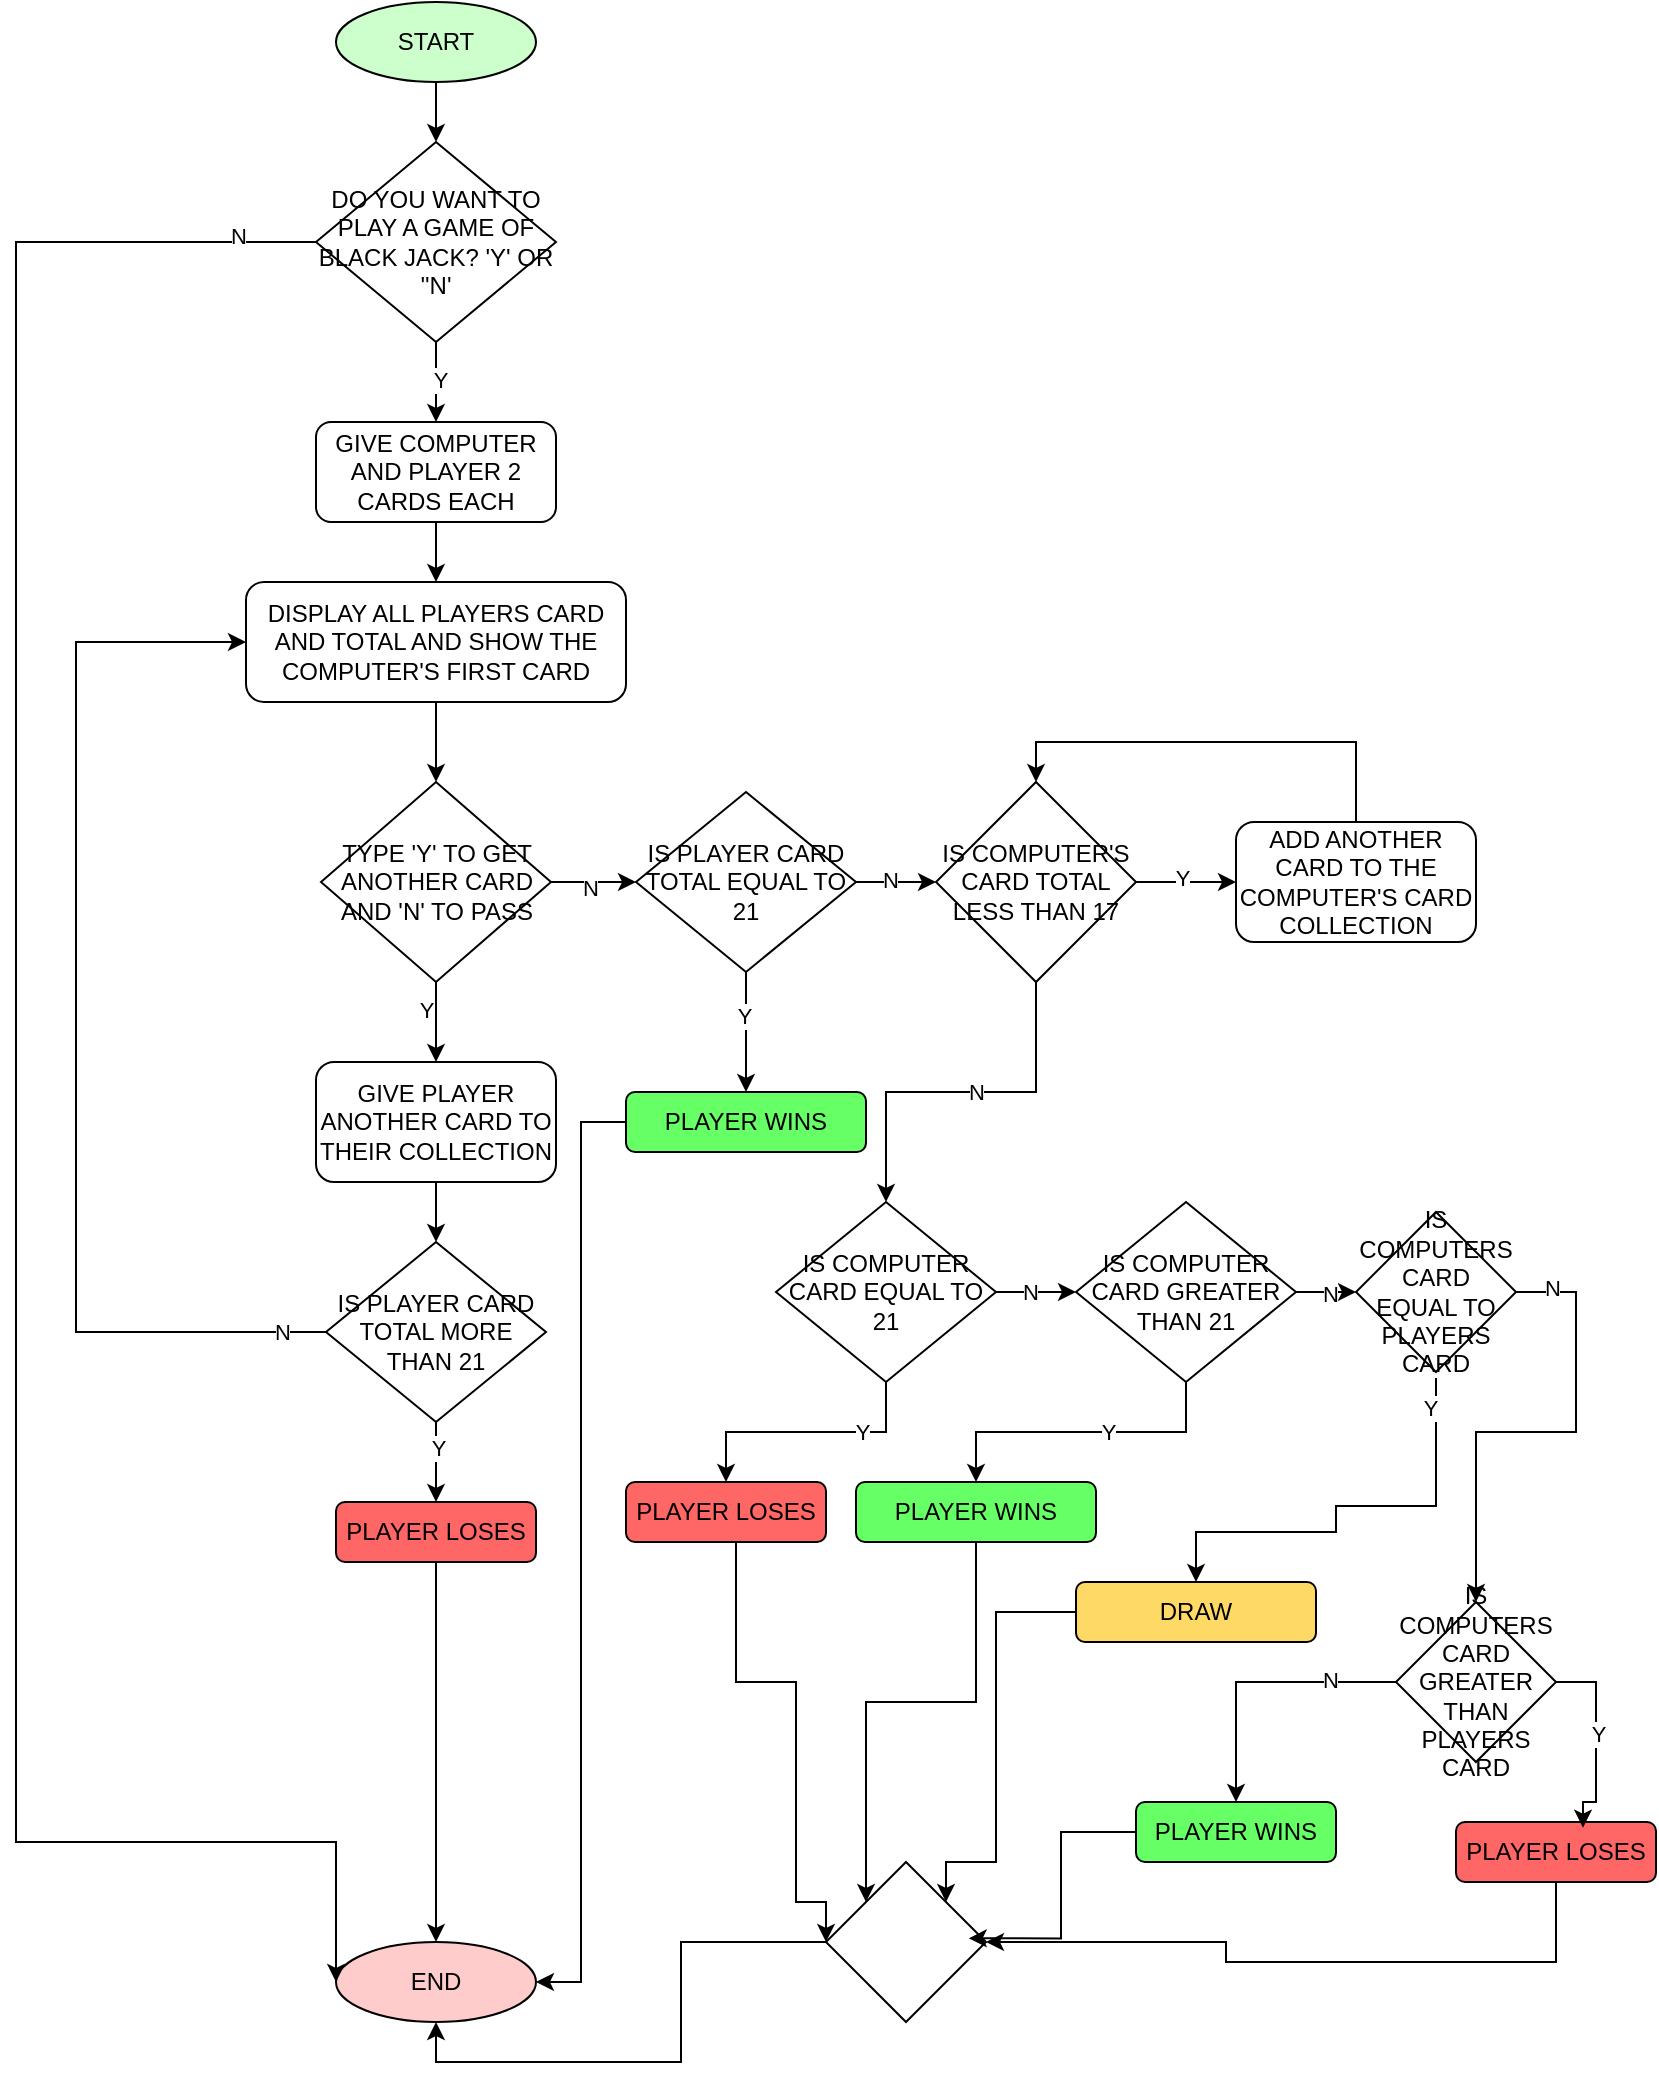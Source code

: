 <mxfile version="26.2.2">
  <diagram name="Page-1" id="jzfieIVNTfRDAY51eBSo">
    <mxGraphModel dx="1606" dy="898" grid="1" gridSize="10" guides="1" tooltips="1" connect="1" arrows="1" fold="1" page="1" pageScale="1" pageWidth="850" pageHeight="1100" math="0" shadow="0">
      <root>
        <mxCell id="0" />
        <mxCell id="1" parent="0" />
        <mxCell id="zKfwrWCPfjFIez0g7Iu5-5" value="" style="edgeStyle=orthogonalEdgeStyle;rounded=0;orthogonalLoop=1;jettySize=auto;html=1;" edge="1" parent="1" source="zKfwrWCPfjFIez0g7Iu5-1" target="zKfwrWCPfjFIez0g7Iu5-4">
          <mxGeometry relative="1" as="geometry" />
        </mxCell>
        <mxCell id="zKfwrWCPfjFIez0g7Iu5-1" value="START" style="ellipse;whiteSpace=wrap;html=1;fillColor=#CCFFCC;" vertex="1" parent="1">
          <mxGeometry x="180" y="20" width="100" height="40" as="geometry" />
        </mxCell>
        <mxCell id="zKfwrWCPfjFIez0g7Iu5-2" value="END" style="ellipse;whiteSpace=wrap;html=1;fillColor=#FFCCCC;" vertex="1" parent="1">
          <mxGeometry x="180" y="990" width="100" height="40" as="geometry" />
        </mxCell>
        <mxCell id="zKfwrWCPfjFIez0g7Iu5-6" style="edgeStyle=orthogonalEdgeStyle;rounded=0;orthogonalLoop=1;jettySize=auto;html=1;entryX=0;entryY=0.5;entryDx=0;entryDy=0;" edge="1" parent="1" source="zKfwrWCPfjFIez0g7Iu5-4" target="zKfwrWCPfjFIez0g7Iu5-2">
          <mxGeometry relative="1" as="geometry">
            <Array as="points">
              <mxPoint x="20" y="140" />
              <mxPoint x="20" y="940" />
            </Array>
          </mxGeometry>
        </mxCell>
        <mxCell id="zKfwrWCPfjFIez0g7Iu5-7" value="N" style="edgeLabel;html=1;align=center;verticalAlign=middle;resizable=0;points=[];" vertex="1" connectable="0" parent="zKfwrWCPfjFIez0g7Iu5-6">
          <mxGeometry x="-0.936" y="-3" relative="1" as="geometry">
            <mxPoint x="-1" as="offset" />
          </mxGeometry>
        </mxCell>
        <mxCell id="zKfwrWCPfjFIez0g7Iu5-10" value="" style="edgeStyle=orthogonalEdgeStyle;rounded=0;orthogonalLoop=1;jettySize=auto;html=1;" edge="1" parent="1" source="zKfwrWCPfjFIez0g7Iu5-4" target="zKfwrWCPfjFIez0g7Iu5-8">
          <mxGeometry relative="1" as="geometry" />
        </mxCell>
        <mxCell id="zKfwrWCPfjFIez0g7Iu5-11" value="Y" style="edgeLabel;html=1;align=center;verticalAlign=middle;resizable=0;points=[];" vertex="1" connectable="0" parent="zKfwrWCPfjFIez0g7Iu5-10">
          <mxGeometry x="-0.08" y="2" relative="1" as="geometry">
            <mxPoint as="offset" />
          </mxGeometry>
        </mxCell>
        <mxCell id="zKfwrWCPfjFIez0g7Iu5-4" value="DO YOU WANT TO PLAY A GAME OF BLACK JACK? &#39;Y&#39; OR &#39;&#39;N&#39;" style="rhombus;whiteSpace=wrap;html=1;" vertex="1" parent="1">
          <mxGeometry x="170" y="90" width="120" height="100" as="geometry" />
        </mxCell>
        <mxCell id="zKfwrWCPfjFIez0g7Iu5-12" value="" style="edgeStyle=orthogonalEdgeStyle;rounded=0;orthogonalLoop=1;jettySize=auto;html=1;" edge="1" parent="1" source="zKfwrWCPfjFIez0g7Iu5-8" target="zKfwrWCPfjFIez0g7Iu5-9">
          <mxGeometry relative="1" as="geometry" />
        </mxCell>
        <mxCell id="zKfwrWCPfjFIez0g7Iu5-8" value="GIVE COMPUTER AND PLAYER 2 CARDS EACH" style="rounded=1;whiteSpace=wrap;html=1;" vertex="1" parent="1">
          <mxGeometry x="170" y="230" width="120" height="50" as="geometry" />
        </mxCell>
        <mxCell id="zKfwrWCPfjFIez0g7Iu5-14" value="" style="edgeStyle=orthogonalEdgeStyle;rounded=0;orthogonalLoop=1;jettySize=auto;html=1;" edge="1" parent="1" source="zKfwrWCPfjFIez0g7Iu5-9" target="zKfwrWCPfjFIez0g7Iu5-13">
          <mxGeometry relative="1" as="geometry" />
        </mxCell>
        <mxCell id="zKfwrWCPfjFIez0g7Iu5-9" value="DISPLAY ALL PLAYERS CARD AND TOTAL AND SHOW THE COMPUTER&#39;S FIRST CARD" style="rounded=1;whiteSpace=wrap;html=1;" vertex="1" parent="1">
          <mxGeometry x="135" y="310" width="190" height="60" as="geometry" />
        </mxCell>
        <mxCell id="zKfwrWCPfjFIez0g7Iu5-16" value="" style="edgeStyle=orthogonalEdgeStyle;rounded=0;orthogonalLoop=1;jettySize=auto;html=1;" edge="1" parent="1" source="zKfwrWCPfjFIez0g7Iu5-13" target="zKfwrWCPfjFIez0g7Iu5-15">
          <mxGeometry relative="1" as="geometry" />
        </mxCell>
        <mxCell id="zKfwrWCPfjFIez0g7Iu5-18" value="Y" style="edgeLabel;html=1;align=center;verticalAlign=middle;resizable=0;points=[];" vertex="1" connectable="0" parent="zKfwrWCPfjFIez0g7Iu5-16">
          <mxGeometry x="-0.294" y="-5" relative="1" as="geometry">
            <mxPoint as="offset" />
          </mxGeometry>
        </mxCell>
        <mxCell id="zKfwrWCPfjFIez0g7Iu5-39" value="" style="edgeStyle=orthogonalEdgeStyle;rounded=0;orthogonalLoop=1;jettySize=auto;html=1;" edge="1" parent="1" source="zKfwrWCPfjFIez0g7Iu5-13" target="zKfwrWCPfjFIez0g7Iu5-37">
          <mxGeometry relative="1" as="geometry" />
        </mxCell>
        <mxCell id="zKfwrWCPfjFIez0g7Iu5-40" value="N" style="edgeLabel;html=1;align=center;verticalAlign=middle;resizable=0;points=[];" vertex="1" connectable="0" parent="zKfwrWCPfjFIez0g7Iu5-39">
          <mxGeometry x="-0.073" y="-3" relative="1" as="geometry">
            <mxPoint as="offset" />
          </mxGeometry>
        </mxCell>
        <mxCell id="zKfwrWCPfjFIez0g7Iu5-13" value="TYPE &#39;Y&#39; TO GET ANOTHER CARD AND &#39;N&#39; TO PASS" style="rhombus;whiteSpace=wrap;html=1;" vertex="1" parent="1">
          <mxGeometry x="172.5" y="410" width="115" height="100" as="geometry" />
        </mxCell>
        <mxCell id="zKfwrWCPfjFIez0g7Iu5-30" value="" style="edgeStyle=orthogonalEdgeStyle;rounded=0;orthogonalLoop=1;jettySize=auto;html=1;" edge="1" parent="1" source="zKfwrWCPfjFIez0g7Iu5-15" target="zKfwrWCPfjFIez0g7Iu5-28">
          <mxGeometry relative="1" as="geometry" />
        </mxCell>
        <mxCell id="zKfwrWCPfjFIez0g7Iu5-15" value="GIVE PLAYER ANOTHER CARD TO THEIR COLLECTION" style="rounded=1;whiteSpace=wrap;html=1;" vertex="1" parent="1">
          <mxGeometry x="170" y="550" width="120" height="60" as="geometry" />
        </mxCell>
        <mxCell id="zKfwrWCPfjFIez0g7Iu5-24" value="" style="edgeStyle=orthogonalEdgeStyle;rounded=0;orthogonalLoop=1;jettySize=auto;html=1;" edge="1" parent="1" source="zKfwrWCPfjFIez0g7Iu5-20" target="zKfwrWCPfjFIez0g7Iu5-23">
          <mxGeometry relative="1" as="geometry" />
        </mxCell>
        <mxCell id="zKfwrWCPfjFIez0g7Iu5-25" value="Y" style="edgeLabel;html=1;align=center;verticalAlign=middle;resizable=0;points=[];" vertex="1" connectable="0" parent="zKfwrWCPfjFIez0g7Iu5-24">
          <mxGeometry x="-0.05" y="2" relative="1" as="geometry">
            <mxPoint x="-1" as="offset" />
          </mxGeometry>
        </mxCell>
        <mxCell id="zKfwrWCPfjFIez0g7Iu5-47" value="" style="edgeStyle=orthogonalEdgeStyle;rounded=0;orthogonalLoop=1;jettySize=auto;html=1;" edge="1" parent="1" source="zKfwrWCPfjFIez0g7Iu5-20" target="zKfwrWCPfjFIez0g7Iu5-38">
          <mxGeometry relative="1" as="geometry" />
        </mxCell>
        <mxCell id="zKfwrWCPfjFIez0g7Iu5-48" value="N" style="edgeLabel;html=1;align=center;verticalAlign=middle;resizable=0;points=[];" vertex="1" connectable="0" parent="zKfwrWCPfjFIez0g7Iu5-47">
          <mxGeometry x="-0.075" relative="1" as="geometry">
            <mxPoint as="offset" />
          </mxGeometry>
        </mxCell>
        <mxCell id="zKfwrWCPfjFIez0g7Iu5-20" value="IS COMPUTER&#39;S CARD TOTAL LESS THAN 17" style="rhombus;whiteSpace=wrap;html=1;" vertex="1" parent="1">
          <mxGeometry x="480" y="410" width="100" height="100" as="geometry" />
        </mxCell>
        <mxCell id="zKfwrWCPfjFIez0g7Iu5-26" style="edgeStyle=orthogonalEdgeStyle;rounded=0;orthogonalLoop=1;jettySize=auto;html=1;entryX=0.5;entryY=0;entryDx=0;entryDy=0;" edge="1" parent="1" source="zKfwrWCPfjFIez0g7Iu5-23" target="zKfwrWCPfjFIez0g7Iu5-20">
          <mxGeometry relative="1" as="geometry">
            <Array as="points">
              <mxPoint x="690" y="390" />
              <mxPoint x="530" y="390" />
            </Array>
          </mxGeometry>
        </mxCell>
        <mxCell id="zKfwrWCPfjFIez0g7Iu5-23" value="ADD ANOTHER CARD TO THE COMPUTER&#39;S CARD COLLECTION" style="rounded=1;whiteSpace=wrap;html=1;" vertex="1" parent="1">
          <mxGeometry x="630" y="430" width="120" height="60" as="geometry" />
        </mxCell>
        <mxCell id="zKfwrWCPfjFIez0g7Iu5-45" style="edgeStyle=orthogonalEdgeStyle;rounded=0;orthogonalLoop=1;jettySize=auto;html=1;entryX=1;entryY=0.5;entryDx=0;entryDy=0;" edge="1" parent="1" source="zKfwrWCPfjFIez0g7Iu5-27" target="zKfwrWCPfjFIez0g7Iu5-2">
          <mxGeometry relative="1" as="geometry" />
        </mxCell>
        <mxCell id="zKfwrWCPfjFIez0g7Iu5-27" value="PLAYER WINS" style="rounded=1;whiteSpace=wrap;html=1;fillColor=#66FF66;" vertex="1" parent="1">
          <mxGeometry x="325" y="565" width="120" height="30" as="geometry" />
        </mxCell>
        <mxCell id="zKfwrWCPfjFIez0g7Iu5-29" style="edgeStyle=orthogonalEdgeStyle;rounded=0;orthogonalLoop=1;jettySize=auto;html=1;entryX=0;entryY=0.5;entryDx=0;entryDy=0;" edge="1" parent="1" source="zKfwrWCPfjFIez0g7Iu5-28" target="zKfwrWCPfjFIez0g7Iu5-9">
          <mxGeometry relative="1" as="geometry">
            <Array as="points">
              <mxPoint x="50" y="685" />
              <mxPoint x="50" y="340" />
            </Array>
          </mxGeometry>
        </mxCell>
        <mxCell id="zKfwrWCPfjFIez0g7Iu5-31" value="N" style="edgeLabel;html=1;align=center;verticalAlign=middle;resizable=0;points=[];" vertex="1" connectable="0" parent="zKfwrWCPfjFIez0g7Iu5-29">
          <mxGeometry x="-0.921" relative="1" as="geometry">
            <mxPoint as="offset" />
          </mxGeometry>
        </mxCell>
        <mxCell id="zKfwrWCPfjFIez0g7Iu5-33" value="" style="edgeStyle=orthogonalEdgeStyle;rounded=0;orthogonalLoop=1;jettySize=auto;html=1;" edge="1" parent="1" source="zKfwrWCPfjFIez0g7Iu5-28" target="zKfwrWCPfjFIez0g7Iu5-32">
          <mxGeometry relative="1" as="geometry" />
        </mxCell>
        <mxCell id="zKfwrWCPfjFIez0g7Iu5-34" value="Y" style="edgeLabel;html=1;align=center;verticalAlign=middle;resizable=0;points=[];" vertex="1" connectable="0" parent="zKfwrWCPfjFIez0g7Iu5-33">
          <mxGeometry x="-0.358" y="1" relative="1" as="geometry">
            <mxPoint as="offset" />
          </mxGeometry>
        </mxCell>
        <mxCell id="zKfwrWCPfjFIez0g7Iu5-28" value="IS PLAYER CARD TOTAL MORE THAN 21" style="rhombus;whiteSpace=wrap;html=1;" vertex="1" parent="1">
          <mxGeometry x="175" y="640" width="110" height="90" as="geometry" />
        </mxCell>
        <mxCell id="zKfwrWCPfjFIez0g7Iu5-36" style="edgeStyle=orthogonalEdgeStyle;rounded=0;orthogonalLoop=1;jettySize=auto;html=1;entryX=0.5;entryY=0;entryDx=0;entryDy=0;" edge="1" parent="1" source="zKfwrWCPfjFIez0g7Iu5-32" target="zKfwrWCPfjFIez0g7Iu5-2">
          <mxGeometry relative="1" as="geometry" />
        </mxCell>
        <mxCell id="zKfwrWCPfjFIez0g7Iu5-32" value="PLAYER LOSES" style="rounded=1;whiteSpace=wrap;html=1;fillColor=#FF6666;" vertex="1" parent="1">
          <mxGeometry x="180" y="770" width="100" height="30" as="geometry" />
        </mxCell>
        <mxCell id="zKfwrWCPfjFIez0g7Iu5-41" value="" style="edgeStyle=orthogonalEdgeStyle;rounded=0;orthogonalLoop=1;jettySize=auto;html=1;" edge="1" parent="1" source="zKfwrWCPfjFIez0g7Iu5-37" target="zKfwrWCPfjFIez0g7Iu5-20">
          <mxGeometry relative="1" as="geometry" />
        </mxCell>
        <mxCell id="zKfwrWCPfjFIez0g7Iu5-46" value="N" style="edgeLabel;html=1;align=center;verticalAlign=middle;resizable=0;points=[];" vertex="1" connectable="0" parent="zKfwrWCPfjFIez0g7Iu5-41">
          <mxGeometry x="-0.14" y="1" relative="1" as="geometry">
            <mxPoint as="offset" />
          </mxGeometry>
        </mxCell>
        <mxCell id="zKfwrWCPfjFIez0g7Iu5-42" value="" style="edgeStyle=orthogonalEdgeStyle;rounded=0;orthogonalLoop=1;jettySize=auto;html=1;" edge="1" parent="1" source="zKfwrWCPfjFIez0g7Iu5-37" target="zKfwrWCPfjFIez0g7Iu5-27">
          <mxGeometry relative="1" as="geometry" />
        </mxCell>
        <mxCell id="zKfwrWCPfjFIez0g7Iu5-43" value="Y" style="edgeLabel;html=1;align=center;verticalAlign=middle;resizable=0;points=[];" vertex="1" connectable="0" parent="zKfwrWCPfjFIez0g7Iu5-42">
          <mxGeometry x="-0.284" y="-1" relative="1" as="geometry">
            <mxPoint as="offset" />
          </mxGeometry>
        </mxCell>
        <mxCell id="zKfwrWCPfjFIez0g7Iu5-37" value="IS PLAYER CARD TOTAL EQUAL TO 21" style="rhombus;whiteSpace=wrap;html=1;" vertex="1" parent="1">
          <mxGeometry x="330" y="415" width="110" height="90" as="geometry" />
        </mxCell>
        <mxCell id="zKfwrWCPfjFIez0g7Iu5-52" value="" style="edgeStyle=orthogonalEdgeStyle;rounded=0;orthogonalLoop=1;jettySize=auto;html=1;" edge="1" parent="1" source="zKfwrWCPfjFIez0g7Iu5-38" target="zKfwrWCPfjFIez0g7Iu5-51">
          <mxGeometry relative="1" as="geometry" />
        </mxCell>
        <mxCell id="zKfwrWCPfjFIez0g7Iu5-55" value="Y" style="edgeLabel;html=1;align=center;verticalAlign=middle;resizable=0;points=[];" vertex="1" connectable="0" parent="zKfwrWCPfjFIez0g7Iu5-52">
          <mxGeometry x="-0.434" relative="1" as="geometry">
            <mxPoint as="offset" />
          </mxGeometry>
        </mxCell>
        <mxCell id="zKfwrWCPfjFIez0g7Iu5-57" value="" style="edgeStyle=orthogonalEdgeStyle;rounded=0;orthogonalLoop=1;jettySize=auto;html=1;" edge="1" parent="1" source="zKfwrWCPfjFIez0g7Iu5-38" target="zKfwrWCPfjFIez0g7Iu5-54">
          <mxGeometry relative="1" as="geometry" />
        </mxCell>
        <mxCell id="zKfwrWCPfjFIez0g7Iu5-58" value="N" style="edgeLabel;html=1;align=center;verticalAlign=middle;resizable=0;points=[];" vertex="1" connectable="0" parent="zKfwrWCPfjFIez0g7Iu5-57">
          <mxGeometry x="-0.163" relative="1" as="geometry">
            <mxPoint as="offset" />
          </mxGeometry>
        </mxCell>
        <mxCell id="zKfwrWCPfjFIez0g7Iu5-38" value="IS COMPUTER CARD EQUAL TO 21" style="rhombus;whiteSpace=wrap;html=1;" vertex="1" parent="1">
          <mxGeometry x="400" y="620" width="110" height="90" as="geometry" />
        </mxCell>
        <mxCell id="zKfwrWCPfjFIez0g7Iu5-85" style="edgeStyle=orthogonalEdgeStyle;rounded=0;orthogonalLoop=1;jettySize=auto;html=1;entryX=0;entryY=0.5;entryDx=0;entryDy=0;" edge="1" parent="1" source="zKfwrWCPfjFIez0g7Iu5-51" target="zKfwrWCPfjFIez0g7Iu5-84">
          <mxGeometry relative="1" as="geometry">
            <Array as="points">
              <mxPoint x="380" y="860" />
              <mxPoint x="410" y="860" />
              <mxPoint x="410" y="970" />
            </Array>
          </mxGeometry>
        </mxCell>
        <mxCell id="zKfwrWCPfjFIez0g7Iu5-51" value="PLAYER LOSES" style="rounded=1;whiteSpace=wrap;html=1;fillColor=#FF6666;" vertex="1" parent="1">
          <mxGeometry x="325" y="760" width="100" height="30" as="geometry" />
        </mxCell>
        <mxCell id="zKfwrWCPfjFIez0g7Iu5-62" value="" style="edgeStyle=orthogonalEdgeStyle;rounded=0;orthogonalLoop=1;jettySize=auto;html=1;" edge="1" parent="1" source="zKfwrWCPfjFIez0g7Iu5-54" target="zKfwrWCPfjFIez0g7Iu5-61">
          <mxGeometry relative="1" as="geometry" />
        </mxCell>
        <mxCell id="zKfwrWCPfjFIez0g7Iu5-63" value="Y" style="edgeLabel;html=1;align=center;verticalAlign=middle;resizable=0;points=[];" vertex="1" connectable="0" parent="zKfwrWCPfjFIez0g7Iu5-62">
          <mxGeometry x="-0.167" relative="1" as="geometry">
            <mxPoint as="offset" />
          </mxGeometry>
        </mxCell>
        <mxCell id="zKfwrWCPfjFIez0g7Iu5-66" value="" style="edgeStyle=orthogonalEdgeStyle;rounded=0;orthogonalLoop=1;jettySize=auto;html=1;" edge="1" parent="1" source="zKfwrWCPfjFIez0g7Iu5-54" target="zKfwrWCPfjFIez0g7Iu5-65">
          <mxGeometry relative="1" as="geometry" />
        </mxCell>
        <mxCell id="zKfwrWCPfjFIez0g7Iu5-67" value="N" style="edgeLabel;html=1;align=center;verticalAlign=middle;resizable=0;points=[];" vertex="1" connectable="0" parent="zKfwrWCPfjFIez0g7Iu5-66">
          <mxGeometry x="0.461" y="-1" relative="1" as="geometry">
            <mxPoint as="offset" />
          </mxGeometry>
        </mxCell>
        <mxCell id="zKfwrWCPfjFIez0g7Iu5-54" value="IS COMPUTER CARD GREATER THAN 21" style="rhombus;whiteSpace=wrap;html=1;" vertex="1" parent="1">
          <mxGeometry x="550" y="620" width="110" height="90" as="geometry" />
        </mxCell>
        <mxCell id="zKfwrWCPfjFIez0g7Iu5-86" style="edgeStyle=orthogonalEdgeStyle;rounded=0;orthogonalLoop=1;jettySize=auto;html=1;entryX=0;entryY=0;entryDx=0;entryDy=0;" edge="1" parent="1" source="zKfwrWCPfjFIez0g7Iu5-61" target="zKfwrWCPfjFIez0g7Iu5-84">
          <mxGeometry relative="1" as="geometry" />
        </mxCell>
        <mxCell id="zKfwrWCPfjFIez0g7Iu5-61" value="PLAYER WINS" style="rounded=1;whiteSpace=wrap;html=1;fillColor=#66FF66;" vertex="1" parent="1">
          <mxGeometry x="440" y="760" width="120" height="30" as="geometry" />
        </mxCell>
        <mxCell id="zKfwrWCPfjFIez0g7Iu5-68" style="edgeStyle=orthogonalEdgeStyle;rounded=0;orthogonalLoop=1;jettySize=auto;html=1;entryX=0.5;entryY=0;entryDx=0;entryDy=0;" edge="1" parent="1" source="zKfwrWCPfjFIez0g7Iu5-65" target="zKfwrWCPfjFIez0g7Iu5-74">
          <mxGeometry relative="1" as="geometry">
            <mxPoint x="790" y="800" as="targetPoint" />
            <Array as="points">
              <mxPoint x="800" y="665" />
              <mxPoint x="800" y="735" />
            </Array>
          </mxGeometry>
        </mxCell>
        <mxCell id="zKfwrWCPfjFIez0g7Iu5-76" value="N" style="edgeLabel;html=1;align=center;verticalAlign=middle;resizable=0;points=[];" vertex="1" connectable="0" parent="zKfwrWCPfjFIez0g7Iu5-68">
          <mxGeometry x="-0.845" y="2" relative="1" as="geometry">
            <mxPoint as="offset" />
          </mxGeometry>
        </mxCell>
        <mxCell id="zKfwrWCPfjFIez0g7Iu5-69" style="edgeStyle=orthogonalEdgeStyle;rounded=0;orthogonalLoop=1;jettySize=auto;html=1;entryX=0.5;entryY=0;entryDx=0;entryDy=0;exitX=0.5;exitY=1;exitDx=0;exitDy=0;" edge="1" parent="1" target="zKfwrWCPfjFIez0g7Iu5-70">
          <mxGeometry relative="1" as="geometry">
            <mxPoint x="610" y="785" as="targetPoint" />
            <mxPoint x="730" y="680" as="sourcePoint" />
            <Array as="points">
              <mxPoint x="730" y="772" />
              <mxPoint x="680" y="772" />
              <mxPoint x="680" y="785" />
              <mxPoint x="610" y="785" />
            </Array>
          </mxGeometry>
        </mxCell>
        <mxCell id="zKfwrWCPfjFIez0g7Iu5-75" value="Y" style="edgeLabel;html=1;align=center;verticalAlign=middle;resizable=0;points=[];" vertex="1" connectable="0" parent="zKfwrWCPfjFIez0g7Iu5-69">
          <mxGeometry x="-0.835" y="-1" relative="1" as="geometry">
            <mxPoint as="offset" />
          </mxGeometry>
        </mxCell>
        <mxCell id="zKfwrWCPfjFIez0g7Iu5-91" value="Y" style="edgeLabel;html=1;align=center;verticalAlign=middle;resizable=0;points=[];" vertex="1" connectable="0" parent="zKfwrWCPfjFIez0g7Iu5-69">
          <mxGeometry x="-0.657" y="-3" relative="1" as="geometry">
            <mxPoint as="offset" />
          </mxGeometry>
        </mxCell>
        <mxCell id="zKfwrWCPfjFIez0g7Iu5-65" value="IS COMPUTERS CARD EQUAL TO PLAYERS CARD" style="rhombus;whiteSpace=wrap;html=1;" vertex="1" parent="1">
          <mxGeometry x="690" y="625" width="80" height="80" as="geometry" />
        </mxCell>
        <mxCell id="zKfwrWCPfjFIez0g7Iu5-87" style="edgeStyle=orthogonalEdgeStyle;rounded=0;orthogonalLoop=1;jettySize=auto;html=1;entryX=1;entryY=0;entryDx=0;entryDy=0;" edge="1" parent="1" source="zKfwrWCPfjFIez0g7Iu5-70" target="zKfwrWCPfjFIez0g7Iu5-84">
          <mxGeometry relative="1" as="geometry">
            <Array as="points">
              <mxPoint x="510" y="825" />
              <mxPoint x="510" y="950" />
            </Array>
          </mxGeometry>
        </mxCell>
        <mxCell id="zKfwrWCPfjFIez0g7Iu5-70" value="DRAW" style="rounded=1;whiteSpace=wrap;html=1;fillColor=#FFD966;" vertex="1" parent="1">
          <mxGeometry x="550" y="810" width="120" height="30" as="geometry" />
        </mxCell>
        <mxCell id="zKfwrWCPfjFIez0g7Iu5-71" value="PLAYER WINS" style="rounded=1;whiteSpace=wrap;html=1;fillColor=#66FF66;" vertex="1" parent="1">
          <mxGeometry x="580" y="920" width="100" height="30" as="geometry" />
        </mxCell>
        <mxCell id="zKfwrWCPfjFIez0g7Iu5-81" style="edgeStyle=orthogonalEdgeStyle;rounded=0;orthogonalLoop=1;jettySize=auto;html=1;" edge="1" parent="1" source="zKfwrWCPfjFIez0g7Iu5-74" target="zKfwrWCPfjFIez0g7Iu5-71">
          <mxGeometry relative="1" as="geometry" />
        </mxCell>
        <mxCell id="zKfwrWCPfjFIez0g7Iu5-83" value="N" style="edgeLabel;html=1;align=center;verticalAlign=middle;resizable=0;points=[];" vertex="1" connectable="0" parent="zKfwrWCPfjFIez0g7Iu5-81">
          <mxGeometry x="-0.529" y="-1" relative="1" as="geometry">
            <mxPoint as="offset" />
          </mxGeometry>
        </mxCell>
        <mxCell id="zKfwrWCPfjFIez0g7Iu5-74" value="IS COMPUTERS CARD GREATER THAN PLAYERS CARD" style="rhombus;whiteSpace=wrap;html=1;" vertex="1" parent="1">
          <mxGeometry x="710" y="820" width="80" height="80" as="geometry" />
        </mxCell>
        <mxCell id="zKfwrWCPfjFIez0g7Iu5-89" style="edgeStyle=orthogonalEdgeStyle;rounded=0;orthogonalLoop=1;jettySize=auto;html=1;" edge="1" parent="1" source="zKfwrWCPfjFIez0g7Iu5-79" target="zKfwrWCPfjFIez0g7Iu5-84">
          <mxGeometry relative="1" as="geometry">
            <Array as="points">
              <mxPoint x="790" y="1000" />
              <mxPoint x="625" y="1000" />
              <mxPoint x="625" y="990" />
            </Array>
          </mxGeometry>
        </mxCell>
        <mxCell id="zKfwrWCPfjFIez0g7Iu5-79" value="PLAYER LOSES" style="rounded=1;whiteSpace=wrap;html=1;fillColor=#FF6666;" vertex="1" parent="1">
          <mxGeometry x="740" y="930" width="100" height="30" as="geometry" />
        </mxCell>
        <mxCell id="zKfwrWCPfjFIez0g7Iu5-80" style="edgeStyle=orthogonalEdgeStyle;rounded=0;orthogonalLoop=1;jettySize=auto;html=1;exitX=1;exitY=0.5;exitDx=0;exitDy=0;entryX=0.635;entryY=0.095;entryDx=0;entryDy=0;entryPerimeter=0;" edge="1" parent="1" source="zKfwrWCPfjFIez0g7Iu5-74" target="zKfwrWCPfjFIez0g7Iu5-79">
          <mxGeometry relative="1" as="geometry" />
        </mxCell>
        <mxCell id="zKfwrWCPfjFIez0g7Iu5-82" value="Y" style="edgeLabel;html=1;align=center;verticalAlign=middle;resizable=0;points=[];" vertex="1" connectable="0" parent="zKfwrWCPfjFIez0g7Iu5-80">
          <mxGeometry x="-0.086" y="1" relative="1" as="geometry">
            <mxPoint as="offset" />
          </mxGeometry>
        </mxCell>
        <mxCell id="zKfwrWCPfjFIez0g7Iu5-90" style="edgeStyle=orthogonalEdgeStyle;rounded=0;orthogonalLoop=1;jettySize=auto;html=1;entryX=0.5;entryY=1;entryDx=0;entryDy=0;" edge="1" parent="1" source="zKfwrWCPfjFIez0g7Iu5-84" target="zKfwrWCPfjFIez0g7Iu5-2">
          <mxGeometry relative="1" as="geometry" />
        </mxCell>
        <mxCell id="zKfwrWCPfjFIez0g7Iu5-84" value="" style="rhombus;whiteSpace=wrap;html=1;" vertex="1" parent="1">
          <mxGeometry x="425" y="950" width="80" height="80" as="geometry" />
        </mxCell>
        <mxCell id="zKfwrWCPfjFIez0g7Iu5-88" style="edgeStyle=orthogonalEdgeStyle;rounded=0;orthogonalLoop=1;jettySize=auto;html=1;entryX=0.892;entryY=0.477;entryDx=0;entryDy=0;entryPerimeter=0;" edge="1" parent="1" source="zKfwrWCPfjFIez0g7Iu5-71" target="zKfwrWCPfjFIez0g7Iu5-84">
          <mxGeometry relative="1" as="geometry" />
        </mxCell>
      </root>
    </mxGraphModel>
  </diagram>
</mxfile>
